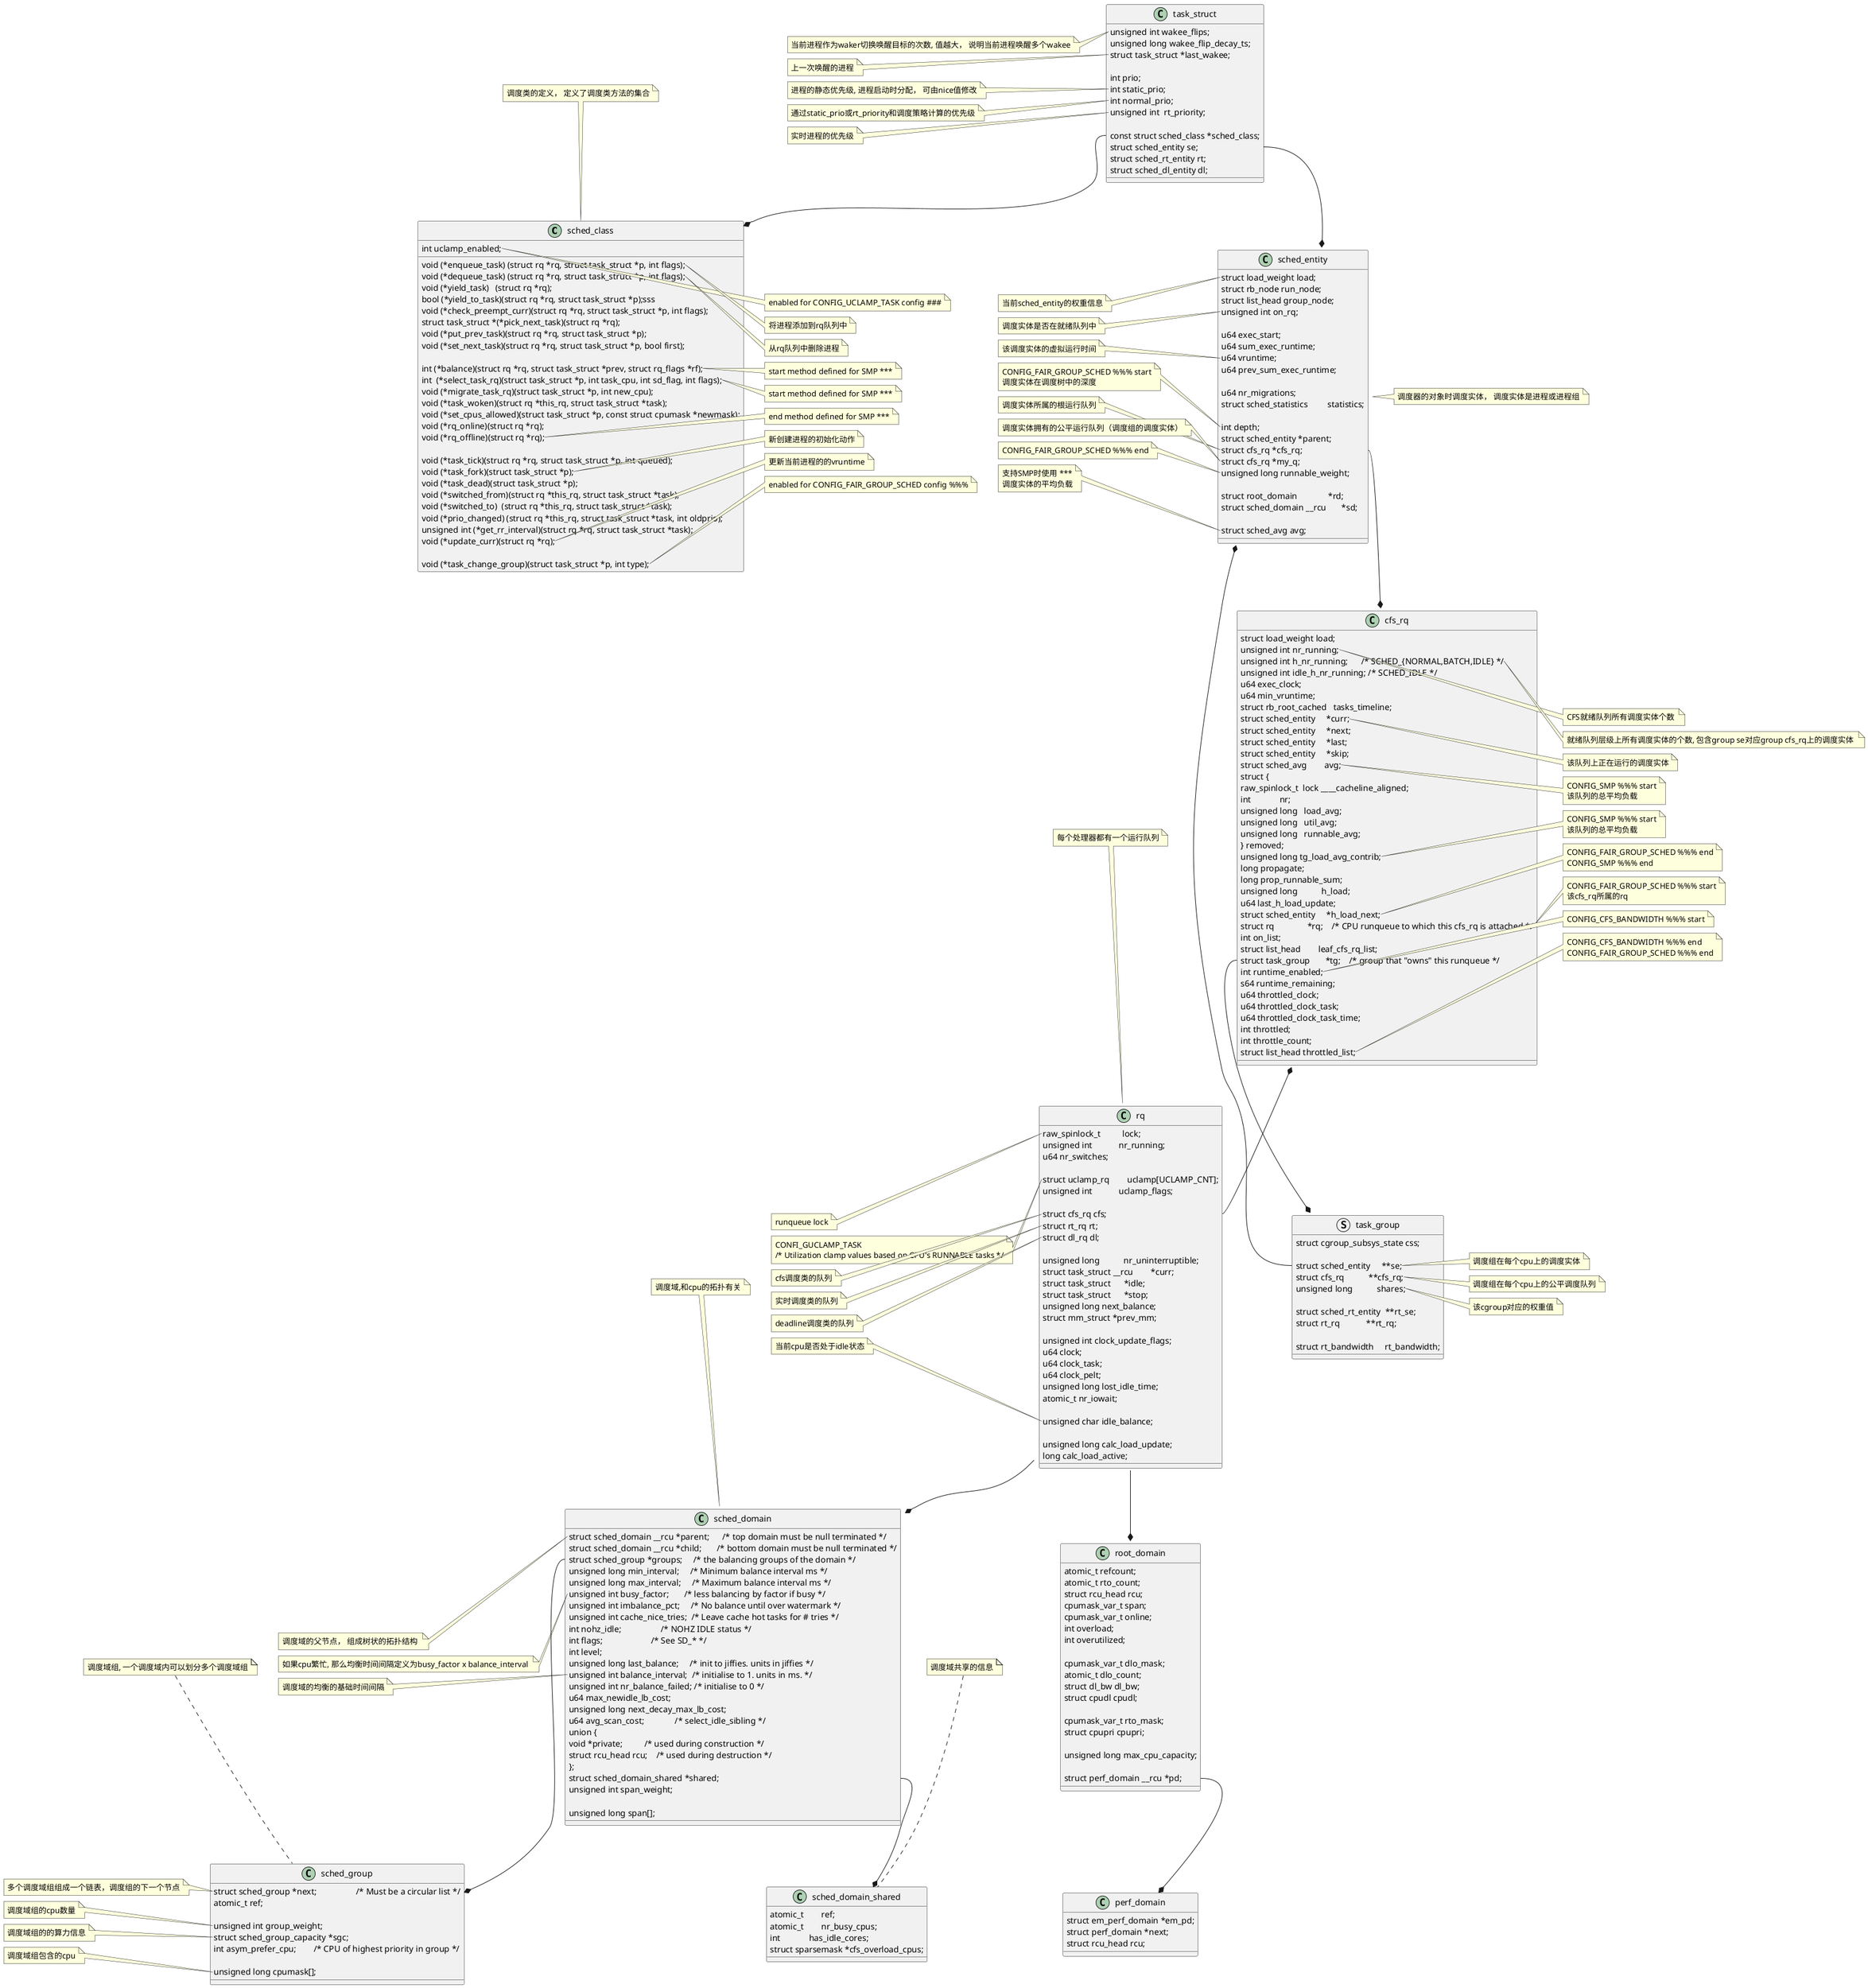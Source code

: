 @startuml
' left to right direction


class sched_class {
    int uclamp_enabled;

    void (*enqueue_task) (struct rq *rq, struct task_struct *p, int flags);
    void (*dequeue_task) (struct rq *rq, struct task_struct *p, int flags);
    void (*yield_task)   (struct rq *rq);
    bool (*yield_to_task)(struct rq *rq, struct task_struct *p);sss
    void (*check_preempt_curr)(struct rq *rq, struct task_struct *p, int flags);
    struct task_struct *(*pick_next_task)(struct rq *rq);
    void (*put_prev_task)(struct rq *rq, struct task_struct *p);
    void (*set_next_task)(struct rq *rq, struct task_struct *p, bool first);

    int (*balance)(struct rq *rq, struct task_struct *prev, struct rq_flags *rf);
    int  (*select_task_rq)(struct task_struct *p, int task_cpu, int sd_flag, int flags);
    void (*migrate_task_rq)(struct task_struct *p, int new_cpu);
    void (*task_woken)(struct rq *this_rq, struct task_struct *task);
    void (*set_cpus_allowed)(struct task_struct *p, const struct cpumask *newmask);
    void (*rq_online)(struct rq *rq);
    void (*rq_offline)(struct rq *rq);

    void (*task_tick)(struct rq *rq, struct task_struct *p, int queued);
    void (*task_fork)(struct task_struct *p);
    void (*task_dead)(struct task_struct *p);
    void (*switched_from)(struct rq *this_rq, struct task_struct *task);
    void (*switched_to)  (struct rq *this_rq, struct task_struct *task);
    void (*prio_changed) (struct rq *this_rq, struct task_struct *task, int oldprio);
    unsigned int (*get_rr_interval)(struct rq *rq, struct task_struct *task);
    void (*update_curr)(struct rq *rq);

    void (*task_change_group)(struct task_struct *p, int type);

}

note top: 调度类的定义， 定义了调度类方法的集合

note right of sched_class::uclamp_enabled
    enabled for CONFIG_UCLAMP_TASK config ###
end note


note right of sched_class::enqueue_task
    将进程添加到rq队列中
end note

note right of sched_class::dequeue_task
    从rq队列中删除进程
end note

note right of sched_class::balance
    start method defined for SMP ***
end note

note right of sched_class::select_task_rq
    start method defined for SMP ***
end note

note right of sched_class::rq_offline
    end method defined for SMP ***
end note

note right of sched_class::task_fork
    新创建进程的初始化动作
end note

note right of sched_class::update_curr
    更新当前进程的的vruntime
end note

note right of sched_class::task_change_group
    enabled for CONFIG_FAIR_GROUP_SCHED config %%%
end note


class rq {
    raw_spinlock_t          lock;
    unsigned int            nr_running;
    u64 nr_switches;

    struct uclamp_rq        uclamp[UCLAMP_CNT];
    unsigned int            uclamp_flags;

    struct cfs_rq cfs;
    struct rt_rq rt;
    struct dl_rq dl;

    unsigned long           nr_uninterruptible;
    struct task_struct __rcu        *curr;
    struct task_struct      *idle;
    struct task_struct      *stop;
    unsigned long next_balance;
    struct mm_struct *prev_mm;

    unsigned int clock_update_flags;
    u64 clock;
    u64 clock_task;
    u64 clock_pelt;
    unsigned long lost_idle_time;
    atomic_t nr_iowait;

    unsigned char idle_balance;

    unsigned long calc_load_update;
    long calc_load_active;
}

note top: 每个处理器都有一个运行队列

note left of rq::lock
    runqueue lock
end note

note left of rq::uclamp
    CONFI_GUCLAMP_TASK
    /* Utilization clamp values based on CPU's RUNNABLE tasks */
end note

note left of rq::cfs
    cfs调度类的队列
end note

note left of rq::rt
    实时调度类的队列
end note

note left of rq::dl
    deadline调度类的队列
end note

note left of rq::idle_balance
    当前cpu是否处于idle状态
end note

class task_struct {
    unsigned int wakee_flips;
    unsigned long wakee_flip_decay_ts;
    struct task_struct *last_wakee;

    int prio;
    int static_prio;
    int normal_prio;
    unsigned int  rt_priority;

    const struct sched_class *sched_class;
    struct sched_entity se;
    struct sched_rt_entity rt;
    struct sched_dl_entity dl;

}

note left of task_struct::wakee_flips
    当前进程作为waker切换唤醒目标的次数, 值越大， 说明当前进程唤醒多个wakee
end note
note left of task_struct::last_wakee
    上一次唤醒的进程
end note

note left of task_struct::static_prio
    进程的静态优先级, 进程启动时分配， 可由nice值修改
end note

note left of task_struct::normal_prio
    通过static_prio或rt_priority和调度策略计算的优先级
end note

note left of task_struct::rt_priority
    实时进程的优先级
end note

class sched_entity {
    struct load_weight load;
    struct rb_node run_node;
    struct list_head group_node;
    unsigned int on_rq;

    u64 exec_start;
    u64 sum_exec_runtime;
    u64 vruntime;
    u64 prev_sum_exec_runtime;

    u64 nr_migrations;
    struct sched_statistics         statistics;

    int depth;
    struct sched_entity *parent;
    struct cfs_rq *cfs_rq;
    struct cfs_rq *my_q;
    unsigned long runnable_weight; 
    
    struct root_domain              *rd;
    struct sched_domain __rcu       *sd;

    struct sched_avg avg;
}

note right: 调度器的对象时调度实体， 调度实体是进程或进程组

note left of sched_entity::load
    当前sched_entity的权重信息
end note

note left of sched_entity::on_rq
    调度实体是否在就绪队列中
end note

note left of sched_entity::vruntime
    该调度实体的虚拟运行时间
end note

note left of sched_entity::depth
    CONFIG_FAIR_GROUP_SCHED %%% start
    调度实体在调度树中的深度
end note

note left of sched_entity::cfs_rq
    调度实体所属的根运行队列
end note

note left of sched_entity::my_q
    调度实体拥有的公平运行队列（调度组的调度实体）
end note

note left of sched_entity::runnable_weight
    CONFIG_FAIR_GROUP_SCHED %%% end
end note

note left of sched_entity::avg
    支持SMP时使用 ***
    调度实体的平均负载
end note


struct task_group {
    struct cgroup_subsys_state css;
  
    struct sched_entity     **se;
    struct cfs_rq           **cfs_rq;
    unsigned long           shares;

    struct sched_rt_entity  **rt_se;
    struct rt_rq            **rt_rq;

    struct rt_bandwidth     rt_bandwidth;
}

note right of task_group::se
    调度组在每个cpu上的调度实体
end note

note right of task_group::cfs_rq
    调度组在每个cpu上的公平调度队列
end note

note right of task_group::shares
    该cgroup对应的权重值
end note

class cfs_rq {
    struct load_weight load;
    unsigned int nr_running;
    unsigned int h_nr_running;      /* SCHED_{NORMAL,BATCH,IDLE} */
    unsigned int idle_h_nr_running; /* SCHED_IDLE */
    u64 exec_clock;
    u64 min_vruntime;
    struct rb_root_cached   tasks_timeline;
    struct sched_entity     *curr;
    struct sched_entity     *next;
    struct sched_entity     *last;
    struct sched_entity     *skip;
    struct sched_avg        avg;
    struct {
            raw_spinlock_t  lock ____cacheline_aligned;
            int             nr;
            unsigned long   load_avg;
            unsigned long   util_avg;
            unsigned long   runnable_avg;
    } removed;
    unsigned long tg_load_avg_contrib;
    long propagate;
    long prop_runnable_sum;
    unsigned long           h_load;
    u64 last_h_load_update;
    struct sched_entity     *h_load_next;
    struct rq               *rq;    /* CPU runqueue to which this cfs_rq is attached */
    int on_list;
    struct list_head        leaf_cfs_rq_list;
    struct task_group       *tg;    /* group that "owns" this runqueue */
    int runtime_enabled;
    s64 runtime_remaining;
    u64 throttled_clock;
    u64 throttled_clock_task;
    u64 throttled_clock_task_time;
    int throttled;
    int throttle_count;
    struct list_head throttled_list;
}

note right of cfs_rq::nr_running
    CFS就绪队列所有调度实体个数 
end note

note right of cfs_rq::h_nr_running
    就绪队列层级上所有调度实体的个数, 包含group se对应group cfs_rq上的调度实体 
end note

note right of cfs_rq::curr
    该队列上正在运行的调度实体
end note

note right of cfs_rq::avg
    CONFIG_SMP %%% start
    该队列的总平均负载
end note

note right of cfs_rq::tg_load_avg_contrib
    CONFIG_SMP %%% start
    该队列的总平均负载
end note

note right of cfs_rq::h_load_next
    CONFIG_FAIR_GROUP_SCHED %%% end
    CONFIG_SMP %%% end
end note

note right of cfs_rq::rq
    CONFIG_FAIR_GROUP_SCHED %%% start
    该cfs_rq所属的rq
end note

note right of cfs_rq::runtime_enabled
    CONFIG_CFS_BANDWIDTH %%% start
end note

note right of cfs_rq::throttled_list
    CONFIG_CFS_BANDWIDTH %%% end
    CONFIG_FAIR_GROUP_SCHED %%% end
end note

class root_domain {
        atomic_t refcount;
        atomic_t rto_count;
        struct rcu_head rcu;
        cpumask_var_t span;
        cpumask_var_t online;
        int overload;
        int overutilized;

        cpumask_var_t dlo_mask;
        atomic_t dlo_count;
        struct dl_bw dl_bw;
        struct cpudl cpudl;

        cpumask_var_t rto_mask;
        struct cpupri cpupri;

        unsigned long max_cpu_capacity;

        struct perf_domain __rcu *pd;
}

class sched_domain {
    struct sched_domain __rcu *parent;      /* top domain must be null terminated */
    struct sched_domain __rcu *child;       /* bottom domain must be null terminated */
    struct sched_group *groups;     /* the balancing groups of the domain */
    unsigned long min_interval;     /* Minimum balance interval ms */
    unsigned long max_interval;     /* Maximum balance interval ms */
    unsigned int busy_factor;       /* less balancing by factor if busy */
    unsigned int imbalance_pct;     /* No balance until over watermark */
    unsigned int cache_nice_tries;  /* Leave cache hot tasks for # tries */
    int nohz_idle;                  /* NOHZ IDLE status */
    int flags;                      /* See SD_* */
    int level;
    unsigned long last_balance;     /* init to jiffies. units in jiffies */
    unsigned int balance_interval;  /* initialise to 1. units in ms. */
    unsigned int nr_balance_failed; /* initialise to 0 */
    u64 max_newidle_lb_cost;
    unsigned long next_decay_max_lb_cost;
    u64 avg_scan_cost;              /* select_idle_sibling */
    union {
        void *private;          /* used during construction */
        struct rcu_head rcu;    /* used during destruction */
    };
    struct sched_domain_shared *shared;
    unsigned int span_weight;

    unsigned long span[];
}

note top: 调度域,和cpu的拓扑有关

note left of sched_domain::parent
    调度域的父节点， 组成树状的拓扑结构 
end note

note left of sched_domain::busy_factor
    如果cpu繁忙, 那么均衡时间间隔定义为busy_factor x balance_interval 
end note

note left of sched_domain::balance_interval
    调度域的均衡的基础时间间隔
end note




class sched_domain_shared {
        atomic_t        ref;
        atomic_t        nr_busy_cpus;
        int             has_idle_cores;
        struct sparsemask *cfs_overload_cpus;
}

note top: 调度域共享的信息


class sched_group {
        struct sched_group *next;                  /* Must be a circular list */
        atomic_t ref;
        
        unsigned int group_weight;
        struct sched_group_capacity *sgc;
        int asym_prefer_cpu;        /* CPU of highest priority in group */
        
        unsigned long cpumask[];
}  

note top: 调度域组, 一个调度域内可以划分多个调度域组

note left of sched_group::next
    多个调度域组组成一个链表，调度组的下一个节点
end note

note left of sched_group::group_weight
    调度域组的cpu数量
end note

note left of sched_group::sgc
    调度域组的的算力信息
end note

note left of sched_group::cpumask
    调度域组包含的cpu
end note





class perf_domain { 
        struct em_perf_domain *em_pd;
        struct perf_domain *next;
        struct rcu_head rcu;
}


sched_domain::groups --* sched_group
sched_domain::shared --* sched_domain_shared

task_struct::sched_class --* sched_class
task_struct::se --* sched_entity

task_group::se --* sched_entity
cfs_rq::tg --* task_group
sched_entity::cfs_rq --* cfs_rq

cfs_rq *-- rq::cfs
rq::sd --* sched_domain
rq::rd --* root_domain

root_domain::pd --* perf_domain

